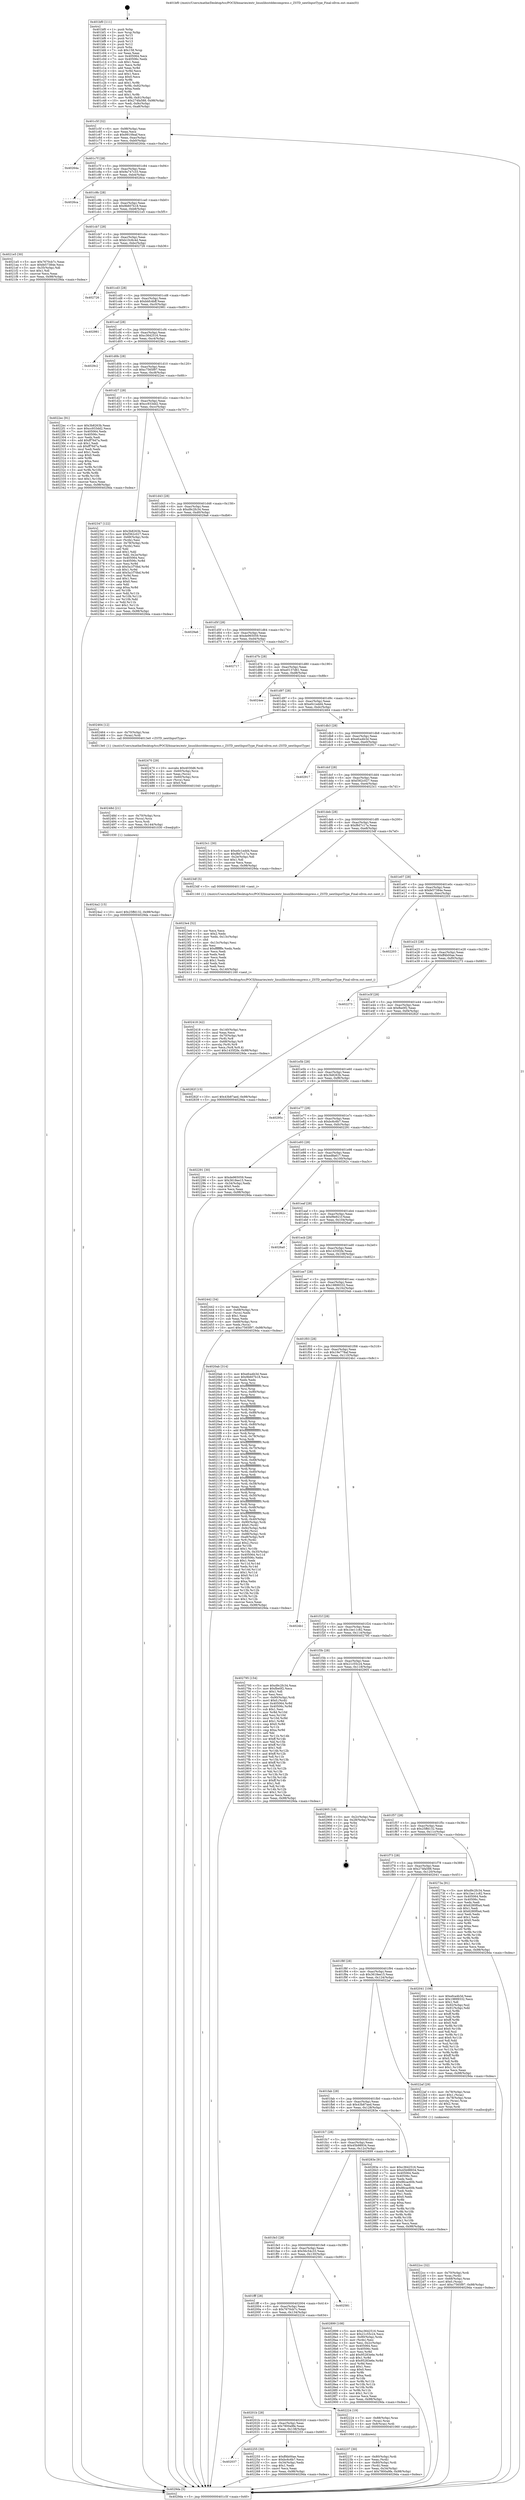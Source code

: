 digraph "0x401bf0" {
  label = "0x401bf0 (/mnt/c/Users/mathe/Desktop/tcc/POCII/binaries/extr_linuxlibzstddecompress.c_ZSTD_nextInputType_Final-ollvm.out::main(0))"
  labelloc = "t"
  node[shape=record]

  Entry [label="",width=0.3,height=0.3,shape=circle,fillcolor=black,style=filled]
  "0x401c5f" [label="{
     0x401c5f [32]\l
     | [instrs]\l
     &nbsp;&nbsp;0x401c5f \<+6\>: mov -0x98(%rbp),%eax\l
     &nbsp;&nbsp;0x401c65 \<+2\>: mov %eax,%ecx\l
     &nbsp;&nbsp;0x401c67 \<+6\>: sub $0x9910feaf,%ecx\l
     &nbsp;&nbsp;0x401c6d \<+6\>: mov %eax,-0xac(%rbp)\l
     &nbsp;&nbsp;0x401c73 \<+6\>: mov %ecx,-0xb0(%rbp)\l
     &nbsp;&nbsp;0x401c79 \<+6\>: je 000000000040264a \<main+0xa5a\>\l
  }"]
  "0x40264a" [label="{
     0x40264a\l
  }", style=dashed]
  "0x401c7f" [label="{
     0x401c7f [28]\l
     | [instrs]\l
     &nbsp;&nbsp;0x401c7f \<+5\>: jmp 0000000000401c84 \<main+0x94\>\l
     &nbsp;&nbsp;0x401c84 \<+6\>: mov -0xac(%rbp),%eax\l
     &nbsp;&nbsp;0x401c8a \<+5\>: sub $0x9a747c33,%eax\l
     &nbsp;&nbsp;0x401c8f \<+6\>: mov %eax,-0xb4(%rbp)\l
     &nbsp;&nbsp;0x401c95 \<+6\>: je 00000000004026ca \<main+0xada\>\l
  }"]
  Exit [label="",width=0.3,height=0.3,shape=circle,fillcolor=black,style=filled,peripheries=2]
  "0x4026ca" [label="{
     0x4026ca\l
  }", style=dashed]
  "0x401c9b" [label="{
     0x401c9b [28]\l
     | [instrs]\l
     &nbsp;&nbsp;0x401c9b \<+5\>: jmp 0000000000401ca0 \<main+0xb0\>\l
     &nbsp;&nbsp;0x401ca0 \<+6\>: mov -0xac(%rbp),%eax\l
     &nbsp;&nbsp;0x401ca6 \<+5\>: sub $0x9b607b18,%eax\l
     &nbsp;&nbsp;0x401cab \<+6\>: mov %eax,-0xb8(%rbp)\l
     &nbsp;&nbsp;0x401cb1 \<+6\>: je 00000000004021e5 \<main+0x5f5\>\l
  }"]
  "0x4024a2" [label="{
     0x4024a2 [15]\l
     | [instrs]\l
     &nbsp;&nbsp;0x4024a2 \<+10\>: movl $0x25ffd132,-0x98(%rbp)\l
     &nbsp;&nbsp;0x4024ac \<+5\>: jmp 00000000004029da \<main+0xdea\>\l
  }"]
  "0x4021e5" [label="{
     0x4021e5 [30]\l
     | [instrs]\l
     &nbsp;&nbsp;0x4021e5 \<+5\>: mov $0x7670cb7c,%eax\l
     &nbsp;&nbsp;0x4021ea \<+5\>: mov $0xfe57384e,%ecx\l
     &nbsp;&nbsp;0x4021ef \<+3\>: mov -0x35(%rbp),%dl\l
     &nbsp;&nbsp;0x4021f2 \<+3\>: test $0x1,%dl\l
     &nbsp;&nbsp;0x4021f5 \<+3\>: cmovne %ecx,%eax\l
     &nbsp;&nbsp;0x4021f8 \<+6\>: mov %eax,-0x98(%rbp)\l
     &nbsp;&nbsp;0x4021fe \<+5\>: jmp 00000000004029da \<main+0xdea\>\l
  }"]
  "0x401cb7" [label="{
     0x401cb7 [28]\l
     | [instrs]\l
     &nbsp;&nbsp;0x401cb7 \<+5\>: jmp 0000000000401cbc \<main+0xcc\>\l
     &nbsp;&nbsp;0x401cbc \<+6\>: mov -0xac(%rbp),%eax\l
     &nbsp;&nbsp;0x401cc2 \<+5\>: sub $0xb10c8c4d,%eax\l
     &nbsp;&nbsp;0x401cc7 \<+6\>: mov %eax,-0xbc(%rbp)\l
     &nbsp;&nbsp;0x401ccd \<+6\>: je 0000000000402726 \<main+0xb36\>\l
  }"]
  "0x40248d" [label="{
     0x40248d [21]\l
     | [instrs]\l
     &nbsp;&nbsp;0x40248d \<+4\>: mov -0x70(%rbp),%rcx\l
     &nbsp;&nbsp;0x402491 \<+3\>: mov (%rcx),%rcx\l
     &nbsp;&nbsp;0x402494 \<+3\>: mov %rcx,%rdi\l
     &nbsp;&nbsp;0x402497 \<+6\>: mov %eax,-0x144(%rbp)\l
     &nbsp;&nbsp;0x40249d \<+5\>: call 0000000000401030 \<free@plt\>\l
     | [calls]\l
     &nbsp;&nbsp;0x401030 \{1\} (unknown)\l
  }"]
  "0x402726" [label="{
     0x402726\l
  }", style=dashed]
  "0x401cd3" [label="{
     0x401cd3 [28]\l
     | [instrs]\l
     &nbsp;&nbsp;0x401cd3 \<+5\>: jmp 0000000000401cd8 \<main+0xe8\>\l
     &nbsp;&nbsp;0x401cd8 \<+6\>: mov -0xac(%rbp),%eax\l
     &nbsp;&nbsp;0x401cde \<+5\>: sub $0xbbfc4bff,%eax\l
     &nbsp;&nbsp;0x401ce3 \<+6\>: mov %eax,-0xc0(%rbp)\l
     &nbsp;&nbsp;0x401ce9 \<+6\>: je 0000000000402981 \<main+0xd91\>\l
  }"]
  "0x402470" [label="{
     0x402470 [29]\l
     | [instrs]\l
     &nbsp;&nbsp;0x402470 \<+10\>: movabs $0x4030d6,%rdi\l
     &nbsp;&nbsp;0x40247a \<+4\>: mov -0x60(%rbp),%rcx\l
     &nbsp;&nbsp;0x40247e \<+2\>: mov %eax,(%rcx)\l
     &nbsp;&nbsp;0x402480 \<+4\>: mov -0x60(%rbp),%rcx\l
     &nbsp;&nbsp;0x402484 \<+2\>: mov (%rcx),%esi\l
     &nbsp;&nbsp;0x402486 \<+2\>: mov $0x0,%al\l
     &nbsp;&nbsp;0x402488 \<+5\>: call 0000000000401040 \<printf@plt\>\l
     | [calls]\l
     &nbsp;&nbsp;0x401040 \{1\} (unknown)\l
  }"]
  "0x402981" [label="{
     0x402981\l
  }", style=dashed]
  "0x401cef" [label="{
     0x401cef [28]\l
     | [instrs]\l
     &nbsp;&nbsp;0x401cef \<+5\>: jmp 0000000000401cf4 \<main+0x104\>\l
     &nbsp;&nbsp;0x401cf4 \<+6\>: mov -0xac(%rbp),%eax\l
     &nbsp;&nbsp;0x401cfa \<+5\>: sub $0xc3642516,%eax\l
     &nbsp;&nbsp;0x401cff \<+6\>: mov %eax,-0xc4(%rbp)\l
     &nbsp;&nbsp;0x401d05 \<+6\>: je 00000000004029c2 \<main+0xdd2\>\l
  }"]
  "0x402418" [label="{
     0x402418 [42]\l
     | [instrs]\l
     &nbsp;&nbsp;0x402418 \<+6\>: mov -0x140(%rbp),%ecx\l
     &nbsp;&nbsp;0x40241e \<+3\>: imul %eax,%ecx\l
     &nbsp;&nbsp;0x402421 \<+4\>: mov -0x70(%rbp),%r8\l
     &nbsp;&nbsp;0x402425 \<+3\>: mov (%r8),%r8\l
     &nbsp;&nbsp;0x402428 \<+4\>: mov -0x68(%rbp),%r9\l
     &nbsp;&nbsp;0x40242c \<+3\>: movslq (%r9),%r9\l
     &nbsp;&nbsp;0x40242f \<+4\>: mov %ecx,(%r8,%r9,4)\l
     &nbsp;&nbsp;0x402433 \<+10\>: movl $0x1435f2fe,-0x98(%rbp)\l
     &nbsp;&nbsp;0x40243d \<+5\>: jmp 00000000004029da \<main+0xdea\>\l
  }"]
  "0x4029c2" [label="{
     0x4029c2\l
  }", style=dashed]
  "0x401d0b" [label="{
     0x401d0b [28]\l
     | [instrs]\l
     &nbsp;&nbsp;0x401d0b \<+5\>: jmp 0000000000401d10 \<main+0x120\>\l
     &nbsp;&nbsp;0x401d10 \<+6\>: mov -0xac(%rbp),%eax\l
     &nbsp;&nbsp;0x401d16 \<+5\>: sub $0xc7565f97,%eax\l
     &nbsp;&nbsp;0x401d1b \<+6\>: mov %eax,-0xc8(%rbp)\l
     &nbsp;&nbsp;0x401d21 \<+6\>: je 00000000004022ec \<main+0x6fc\>\l
  }"]
  "0x4023e4" [label="{
     0x4023e4 [52]\l
     | [instrs]\l
     &nbsp;&nbsp;0x4023e4 \<+2\>: xor %ecx,%ecx\l
     &nbsp;&nbsp;0x4023e6 \<+5\>: mov $0x2,%edx\l
     &nbsp;&nbsp;0x4023eb \<+6\>: mov %edx,-0x13c(%rbp)\l
     &nbsp;&nbsp;0x4023f1 \<+1\>: cltd\l
     &nbsp;&nbsp;0x4023f2 \<+6\>: mov -0x13c(%rbp),%esi\l
     &nbsp;&nbsp;0x4023f8 \<+2\>: idiv %esi\l
     &nbsp;&nbsp;0x4023fa \<+6\>: imul $0xfffffffe,%edx,%edx\l
     &nbsp;&nbsp;0x402400 \<+2\>: mov %ecx,%edi\l
     &nbsp;&nbsp;0x402402 \<+2\>: sub %edx,%edi\l
     &nbsp;&nbsp;0x402404 \<+2\>: mov %ecx,%edx\l
     &nbsp;&nbsp;0x402406 \<+3\>: sub $0x1,%edx\l
     &nbsp;&nbsp;0x402409 \<+2\>: add %edx,%edi\l
     &nbsp;&nbsp;0x40240b \<+2\>: sub %edi,%ecx\l
     &nbsp;&nbsp;0x40240d \<+6\>: mov %ecx,-0x140(%rbp)\l
     &nbsp;&nbsp;0x402413 \<+5\>: call 0000000000401160 \<next_i\>\l
     | [calls]\l
     &nbsp;&nbsp;0x401160 \{1\} (/mnt/c/Users/mathe/Desktop/tcc/POCII/binaries/extr_linuxlibzstddecompress.c_ZSTD_nextInputType_Final-ollvm.out::next_i)\l
  }"]
  "0x4022ec" [label="{
     0x4022ec [91]\l
     | [instrs]\l
     &nbsp;&nbsp;0x4022ec \<+5\>: mov $0x3b8263b,%eax\l
     &nbsp;&nbsp;0x4022f1 \<+5\>: mov $0xcc933dd2,%ecx\l
     &nbsp;&nbsp;0x4022f6 \<+7\>: mov 0x405064,%edx\l
     &nbsp;&nbsp;0x4022fd \<+7\>: mov 0x40506c,%esi\l
     &nbsp;&nbsp;0x402304 \<+2\>: mov %edx,%edi\l
     &nbsp;&nbsp;0x402306 \<+6\>: add $0xff76d7a,%edi\l
     &nbsp;&nbsp;0x40230c \<+3\>: sub $0x1,%edi\l
     &nbsp;&nbsp;0x40230f \<+6\>: sub $0xff76d7a,%edi\l
     &nbsp;&nbsp;0x402315 \<+3\>: imul %edi,%edx\l
     &nbsp;&nbsp;0x402318 \<+3\>: and $0x1,%edx\l
     &nbsp;&nbsp;0x40231b \<+3\>: cmp $0x0,%edx\l
     &nbsp;&nbsp;0x40231e \<+4\>: sete %r8b\l
     &nbsp;&nbsp;0x402322 \<+3\>: cmp $0xa,%esi\l
     &nbsp;&nbsp;0x402325 \<+4\>: setl %r9b\l
     &nbsp;&nbsp;0x402329 \<+3\>: mov %r8b,%r10b\l
     &nbsp;&nbsp;0x40232c \<+3\>: and %r9b,%r10b\l
     &nbsp;&nbsp;0x40232f \<+3\>: xor %r9b,%r8b\l
     &nbsp;&nbsp;0x402332 \<+3\>: or %r8b,%r10b\l
     &nbsp;&nbsp;0x402335 \<+4\>: test $0x1,%r10b\l
     &nbsp;&nbsp;0x402339 \<+3\>: cmovne %ecx,%eax\l
     &nbsp;&nbsp;0x40233c \<+6\>: mov %eax,-0x98(%rbp)\l
     &nbsp;&nbsp;0x402342 \<+5\>: jmp 00000000004029da \<main+0xdea\>\l
  }"]
  "0x401d27" [label="{
     0x401d27 [28]\l
     | [instrs]\l
     &nbsp;&nbsp;0x401d27 \<+5\>: jmp 0000000000401d2c \<main+0x13c\>\l
     &nbsp;&nbsp;0x401d2c \<+6\>: mov -0xac(%rbp),%eax\l
     &nbsp;&nbsp;0x401d32 \<+5\>: sub $0xcc933dd2,%eax\l
     &nbsp;&nbsp;0x401d37 \<+6\>: mov %eax,-0xcc(%rbp)\l
     &nbsp;&nbsp;0x401d3d \<+6\>: je 0000000000402347 \<main+0x757\>\l
  }"]
  "0x4022cc" [label="{
     0x4022cc [32]\l
     | [instrs]\l
     &nbsp;&nbsp;0x4022cc \<+4\>: mov -0x70(%rbp),%rdi\l
     &nbsp;&nbsp;0x4022d0 \<+3\>: mov %rax,(%rdi)\l
     &nbsp;&nbsp;0x4022d3 \<+4\>: mov -0x68(%rbp),%rax\l
     &nbsp;&nbsp;0x4022d7 \<+6\>: movl $0x0,(%rax)\l
     &nbsp;&nbsp;0x4022dd \<+10\>: movl $0xc7565f97,-0x98(%rbp)\l
     &nbsp;&nbsp;0x4022e7 \<+5\>: jmp 00000000004029da \<main+0xdea\>\l
  }"]
  "0x402347" [label="{
     0x402347 [122]\l
     | [instrs]\l
     &nbsp;&nbsp;0x402347 \<+5\>: mov $0x3b8263b,%eax\l
     &nbsp;&nbsp;0x40234c \<+5\>: mov $0xf362c027,%ecx\l
     &nbsp;&nbsp;0x402351 \<+4\>: mov -0x68(%rbp),%rdx\l
     &nbsp;&nbsp;0x402355 \<+2\>: mov (%rdx),%esi\l
     &nbsp;&nbsp;0x402357 \<+4\>: mov -0x78(%rbp),%rdx\l
     &nbsp;&nbsp;0x40235b \<+2\>: cmp (%rdx),%esi\l
     &nbsp;&nbsp;0x40235d \<+4\>: setl %dil\l
     &nbsp;&nbsp;0x402361 \<+4\>: and $0x1,%dil\l
     &nbsp;&nbsp;0x402365 \<+4\>: mov %dil,-0x2e(%rbp)\l
     &nbsp;&nbsp;0x402369 \<+7\>: mov 0x405064,%esi\l
     &nbsp;&nbsp;0x402370 \<+8\>: mov 0x40506c,%r8d\l
     &nbsp;&nbsp;0x402378 \<+3\>: mov %esi,%r9d\l
     &nbsp;&nbsp;0x40237b \<+7\>: sub $0x5a1f70bd,%r9d\l
     &nbsp;&nbsp;0x402382 \<+4\>: sub $0x1,%r9d\l
     &nbsp;&nbsp;0x402386 \<+7\>: add $0x5a1f70bd,%r9d\l
     &nbsp;&nbsp;0x40238d \<+4\>: imul %r9d,%esi\l
     &nbsp;&nbsp;0x402391 \<+3\>: and $0x1,%esi\l
     &nbsp;&nbsp;0x402394 \<+3\>: cmp $0x0,%esi\l
     &nbsp;&nbsp;0x402397 \<+4\>: sete %dil\l
     &nbsp;&nbsp;0x40239b \<+4\>: cmp $0xa,%r8d\l
     &nbsp;&nbsp;0x40239f \<+4\>: setl %r10b\l
     &nbsp;&nbsp;0x4023a3 \<+3\>: mov %dil,%r11b\l
     &nbsp;&nbsp;0x4023a6 \<+3\>: and %r10b,%r11b\l
     &nbsp;&nbsp;0x4023a9 \<+3\>: xor %r10b,%dil\l
     &nbsp;&nbsp;0x4023ac \<+3\>: or %dil,%r11b\l
     &nbsp;&nbsp;0x4023af \<+4\>: test $0x1,%r11b\l
     &nbsp;&nbsp;0x4023b3 \<+3\>: cmovne %ecx,%eax\l
     &nbsp;&nbsp;0x4023b6 \<+6\>: mov %eax,-0x98(%rbp)\l
     &nbsp;&nbsp;0x4023bc \<+5\>: jmp 00000000004029da \<main+0xdea\>\l
  }"]
  "0x401d43" [label="{
     0x401d43 [28]\l
     | [instrs]\l
     &nbsp;&nbsp;0x401d43 \<+5\>: jmp 0000000000401d48 \<main+0x158\>\l
     &nbsp;&nbsp;0x401d48 \<+6\>: mov -0xac(%rbp),%eax\l
     &nbsp;&nbsp;0x401d4e \<+5\>: sub $0xd9c2fc34,%eax\l
     &nbsp;&nbsp;0x401d53 \<+6\>: mov %eax,-0xd0(%rbp)\l
     &nbsp;&nbsp;0x401d59 \<+6\>: je 00000000004029a6 \<main+0xdb6\>\l
  }"]
  "0x402037" [label="{
     0x402037\l
  }", style=dashed]
  "0x4029a6" [label="{
     0x4029a6\l
  }", style=dashed]
  "0x401d5f" [label="{
     0x401d5f [28]\l
     | [instrs]\l
     &nbsp;&nbsp;0x401d5f \<+5\>: jmp 0000000000401d64 \<main+0x174\>\l
     &nbsp;&nbsp;0x401d64 \<+6\>: mov -0xac(%rbp),%eax\l
     &nbsp;&nbsp;0x401d6a \<+5\>: sub $0xde965059,%eax\l
     &nbsp;&nbsp;0x401d6f \<+6\>: mov %eax,-0xd4(%rbp)\l
     &nbsp;&nbsp;0x401d75 \<+6\>: je 0000000000402717 \<main+0xb27\>\l
  }"]
  "0x402255" [label="{
     0x402255 [30]\l
     | [instrs]\l
     &nbsp;&nbsp;0x402255 \<+5\>: mov $0xff4b00ae,%eax\l
     &nbsp;&nbsp;0x40225a \<+5\>: mov $0xbc6c6b7,%ecx\l
     &nbsp;&nbsp;0x40225f \<+3\>: mov -0x34(%rbp),%edx\l
     &nbsp;&nbsp;0x402262 \<+3\>: cmp $0x1,%edx\l
     &nbsp;&nbsp;0x402265 \<+3\>: cmovl %ecx,%eax\l
     &nbsp;&nbsp;0x402268 \<+6\>: mov %eax,-0x98(%rbp)\l
     &nbsp;&nbsp;0x40226e \<+5\>: jmp 00000000004029da \<main+0xdea\>\l
  }"]
  "0x402717" [label="{
     0x402717\l
  }", style=dashed]
  "0x401d7b" [label="{
     0x401d7b [28]\l
     | [instrs]\l
     &nbsp;&nbsp;0x401d7b \<+5\>: jmp 0000000000401d80 \<main+0x190\>\l
     &nbsp;&nbsp;0x401d80 \<+6\>: mov -0xac(%rbp),%eax\l
     &nbsp;&nbsp;0x401d86 \<+5\>: sub $0xe0137d61,%eax\l
     &nbsp;&nbsp;0x401d8b \<+6\>: mov %eax,-0xd8(%rbp)\l
     &nbsp;&nbsp;0x401d91 \<+6\>: je 00000000004024ee \<main+0x8fe\>\l
  }"]
  "0x402237" [label="{
     0x402237 [30]\l
     | [instrs]\l
     &nbsp;&nbsp;0x402237 \<+4\>: mov -0x80(%rbp),%rdi\l
     &nbsp;&nbsp;0x40223b \<+2\>: mov %eax,(%rdi)\l
     &nbsp;&nbsp;0x40223d \<+4\>: mov -0x80(%rbp),%rdi\l
     &nbsp;&nbsp;0x402241 \<+2\>: mov (%rdi),%eax\l
     &nbsp;&nbsp;0x402243 \<+3\>: mov %eax,-0x34(%rbp)\l
     &nbsp;&nbsp;0x402246 \<+10\>: movl $0x7800a9fe,-0x98(%rbp)\l
     &nbsp;&nbsp;0x402250 \<+5\>: jmp 00000000004029da \<main+0xdea\>\l
  }"]
  "0x4024ee" [label="{
     0x4024ee\l
  }", style=dashed]
  "0x401d97" [label="{
     0x401d97 [28]\l
     | [instrs]\l
     &nbsp;&nbsp;0x401d97 \<+5\>: jmp 0000000000401d9c \<main+0x1ac\>\l
     &nbsp;&nbsp;0x401d9c \<+6\>: mov -0xac(%rbp),%eax\l
     &nbsp;&nbsp;0x401da2 \<+5\>: sub $0xe0c1edd4,%eax\l
     &nbsp;&nbsp;0x401da7 \<+6\>: mov %eax,-0xdc(%rbp)\l
     &nbsp;&nbsp;0x401dad \<+6\>: je 0000000000402464 \<main+0x874\>\l
  }"]
  "0x40201b" [label="{
     0x40201b [28]\l
     | [instrs]\l
     &nbsp;&nbsp;0x40201b \<+5\>: jmp 0000000000402020 \<main+0x430\>\l
     &nbsp;&nbsp;0x402020 \<+6\>: mov -0xac(%rbp),%eax\l
     &nbsp;&nbsp;0x402026 \<+5\>: sub $0x7800a9fe,%eax\l
     &nbsp;&nbsp;0x40202b \<+6\>: mov %eax,-0x138(%rbp)\l
     &nbsp;&nbsp;0x402031 \<+6\>: je 0000000000402255 \<main+0x665\>\l
  }"]
  "0x402464" [label="{
     0x402464 [12]\l
     | [instrs]\l
     &nbsp;&nbsp;0x402464 \<+4\>: mov -0x70(%rbp),%rax\l
     &nbsp;&nbsp;0x402468 \<+3\>: mov (%rax),%rdi\l
     &nbsp;&nbsp;0x40246b \<+5\>: call 00000000004013e0 \<ZSTD_nextInputType\>\l
     | [calls]\l
     &nbsp;&nbsp;0x4013e0 \{1\} (/mnt/c/Users/mathe/Desktop/tcc/POCII/binaries/extr_linuxlibzstddecompress.c_ZSTD_nextInputType_Final-ollvm.out::ZSTD_nextInputType)\l
  }"]
  "0x401db3" [label="{
     0x401db3 [28]\l
     | [instrs]\l
     &nbsp;&nbsp;0x401db3 \<+5\>: jmp 0000000000401db8 \<main+0x1c8\>\l
     &nbsp;&nbsp;0x401db8 \<+6\>: mov -0xac(%rbp),%eax\l
     &nbsp;&nbsp;0x401dbe \<+5\>: sub $0xefca4b3d,%eax\l
     &nbsp;&nbsp;0x401dc3 \<+6\>: mov %eax,-0xe0(%rbp)\l
     &nbsp;&nbsp;0x401dc9 \<+6\>: je 0000000000402917 \<main+0xd27\>\l
  }"]
  "0x402224" [label="{
     0x402224 [19]\l
     | [instrs]\l
     &nbsp;&nbsp;0x402224 \<+7\>: mov -0x88(%rbp),%rax\l
     &nbsp;&nbsp;0x40222b \<+3\>: mov (%rax),%rax\l
     &nbsp;&nbsp;0x40222e \<+4\>: mov 0x8(%rax),%rdi\l
     &nbsp;&nbsp;0x402232 \<+5\>: call 0000000000401060 \<atoi@plt\>\l
     | [calls]\l
     &nbsp;&nbsp;0x401060 \{1\} (unknown)\l
  }"]
  "0x402917" [label="{
     0x402917\l
  }", style=dashed]
  "0x401dcf" [label="{
     0x401dcf [28]\l
     | [instrs]\l
     &nbsp;&nbsp;0x401dcf \<+5\>: jmp 0000000000401dd4 \<main+0x1e4\>\l
     &nbsp;&nbsp;0x401dd4 \<+6\>: mov -0xac(%rbp),%eax\l
     &nbsp;&nbsp;0x401dda \<+5\>: sub $0xf362c027,%eax\l
     &nbsp;&nbsp;0x401ddf \<+6\>: mov %eax,-0xe4(%rbp)\l
     &nbsp;&nbsp;0x401de5 \<+6\>: je 00000000004023c1 \<main+0x7d1\>\l
  }"]
  "0x401fff" [label="{
     0x401fff [28]\l
     | [instrs]\l
     &nbsp;&nbsp;0x401fff \<+5\>: jmp 0000000000402004 \<main+0x414\>\l
     &nbsp;&nbsp;0x402004 \<+6\>: mov -0xac(%rbp),%eax\l
     &nbsp;&nbsp;0x40200a \<+5\>: sub $0x7670cb7c,%eax\l
     &nbsp;&nbsp;0x40200f \<+6\>: mov %eax,-0x134(%rbp)\l
     &nbsp;&nbsp;0x402015 \<+6\>: je 0000000000402224 \<main+0x634\>\l
  }"]
  "0x4023c1" [label="{
     0x4023c1 [30]\l
     | [instrs]\l
     &nbsp;&nbsp;0x4023c1 \<+5\>: mov $0xe0c1edd4,%eax\l
     &nbsp;&nbsp;0x4023c6 \<+5\>: mov $0xf8d7c17a,%ecx\l
     &nbsp;&nbsp;0x4023cb \<+3\>: mov -0x2e(%rbp),%dl\l
     &nbsp;&nbsp;0x4023ce \<+3\>: test $0x1,%dl\l
     &nbsp;&nbsp;0x4023d1 \<+3\>: cmovne %ecx,%eax\l
     &nbsp;&nbsp;0x4023d4 \<+6\>: mov %eax,-0x98(%rbp)\l
     &nbsp;&nbsp;0x4023da \<+5\>: jmp 00000000004029da \<main+0xdea\>\l
  }"]
  "0x401deb" [label="{
     0x401deb [28]\l
     | [instrs]\l
     &nbsp;&nbsp;0x401deb \<+5\>: jmp 0000000000401df0 \<main+0x200\>\l
     &nbsp;&nbsp;0x401df0 \<+6\>: mov -0xac(%rbp),%eax\l
     &nbsp;&nbsp;0x401df6 \<+5\>: sub $0xf8d7c17a,%eax\l
     &nbsp;&nbsp;0x401dfb \<+6\>: mov %eax,-0xe8(%rbp)\l
     &nbsp;&nbsp;0x401e01 \<+6\>: je 00000000004023df \<main+0x7ef\>\l
  }"]
  "0x402581" [label="{
     0x402581\l
  }", style=dashed]
  "0x4023df" [label="{
     0x4023df [5]\l
     | [instrs]\l
     &nbsp;&nbsp;0x4023df \<+5\>: call 0000000000401160 \<next_i\>\l
     | [calls]\l
     &nbsp;&nbsp;0x401160 \{1\} (/mnt/c/Users/mathe/Desktop/tcc/POCII/binaries/extr_linuxlibzstddecompress.c_ZSTD_nextInputType_Final-ollvm.out::next_i)\l
  }"]
  "0x401e07" [label="{
     0x401e07 [28]\l
     | [instrs]\l
     &nbsp;&nbsp;0x401e07 \<+5\>: jmp 0000000000401e0c \<main+0x21c\>\l
     &nbsp;&nbsp;0x401e0c \<+6\>: mov -0xac(%rbp),%eax\l
     &nbsp;&nbsp;0x401e12 \<+5\>: sub $0xfe57384e,%eax\l
     &nbsp;&nbsp;0x401e17 \<+6\>: mov %eax,-0xec(%rbp)\l
     &nbsp;&nbsp;0x401e1d \<+6\>: je 0000000000402203 \<main+0x613\>\l
  }"]
  "0x401fe3" [label="{
     0x401fe3 [28]\l
     | [instrs]\l
     &nbsp;&nbsp;0x401fe3 \<+5\>: jmp 0000000000401fe8 \<main+0x3f8\>\l
     &nbsp;&nbsp;0x401fe8 \<+6\>: mov -0xac(%rbp),%eax\l
     &nbsp;&nbsp;0x401fee \<+5\>: sub $0x56c54c33,%eax\l
     &nbsp;&nbsp;0x401ff3 \<+6\>: mov %eax,-0x130(%rbp)\l
     &nbsp;&nbsp;0x401ff9 \<+6\>: je 0000000000402581 \<main+0x991\>\l
  }"]
  "0x402203" [label="{
     0x402203\l
  }", style=dashed]
  "0x401e23" [label="{
     0x401e23 [28]\l
     | [instrs]\l
     &nbsp;&nbsp;0x401e23 \<+5\>: jmp 0000000000401e28 \<main+0x238\>\l
     &nbsp;&nbsp;0x401e28 \<+6\>: mov -0xac(%rbp),%eax\l
     &nbsp;&nbsp;0x401e2e \<+5\>: sub $0xff4b00ae,%eax\l
     &nbsp;&nbsp;0x401e33 \<+6\>: mov %eax,-0xf0(%rbp)\l
     &nbsp;&nbsp;0x401e39 \<+6\>: je 0000000000402273 \<main+0x683\>\l
  }"]
  "0x402899" [label="{
     0x402899 [108]\l
     | [instrs]\l
     &nbsp;&nbsp;0x402899 \<+5\>: mov $0xc3642516,%eax\l
     &nbsp;&nbsp;0x40289e \<+5\>: mov $0x21c55c24,%ecx\l
     &nbsp;&nbsp;0x4028a3 \<+7\>: mov -0x90(%rbp),%rdx\l
     &nbsp;&nbsp;0x4028aa \<+2\>: mov (%rdx),%esi\l
     &nbsp;&nbsp;0x4028ac \<+3\>: mov %esi,-0x2c(%rbp)\l
     &nbsp;&nbsp;0x4028af \<+7\>: mov 0x405064,%esi\l
     &nbsp;&nbsp;0x4028b6 \<+7\>: mov 0x40506c,%edi\l
     &nbsp;&nbsp;0x4028bd \<+3\>: mov %esi,%r8d\l
     &nbsp;&nbsp;0x4028c0 \<+7\>: add $0x95283e6e,%r8d\l
     &nbsp;&nbsp;0x4028c7 \<+4\>: sub $0x1,%r8d\l
     &nbsp;&nbsp;0x4028cb \<+7\>: sub $0x95283e6e,%r8d\l
     &nbsp;&nbsp;0x4028d2 \<+4\>: imul %r8d,%esi\l
     &nbsp;&nbsp;0x4028d6 \<+3\>: and $0x1,%esi\l
     &nbsp;&nbsp;0x4028d9 \<+3\>: cmp $0x0,%esi\l
     &nbsp;&nbsp;0x4028dc \<+4\>: sete %r9b\l
     &nbsp;&nbsp;0x4028e0 \<+3\>: cmp $0xa,%edi\l
     &nbsp;&nbsp;0x4028e3 \<+4\>: setl %r10b\l
     &nbsp;&nbsp;0x4028e7 \<+3\>: mov %r9b,%r11b\l
     &nbsp;&nbsp;0x4028ea \<+3\>: and %r10b,%r11b\l
     &nbsp;&nbsp;0x4028ed \<+3\>: xor %r10b,%r9b\l
     &nbsp;&nbsp;0x4028f0 \<+3\>: or %r9b,%r11b\l
     &nbsp;&nbsp;0x4028f3 \<+4\>: test $0x1,%r11b\l
     &nbsp;&nbsp;0x4028f7 \<+3\>: cmovne %ecx,%eax\l
     &nbsp;&nbsp;0x4028fa \<+6\>: mov %eax,-0x98(%rbp)\l
     &nbsp;&nbsp;0x402900 \<+5\>: jmp 00000000004029da \<main+0xdea\>\l
  }"]
  "0x402273" [label="{
     0x402273\l
  }", style=dashed]
  "0x401e3f" [label="{
     0x401e3f [28]\l
     | [instrs]\l
     &nbsp;&nbsp;0x401e3f \<+5\>: jmp 0000000000401e44 \<main+0x254\>\l
     &nbsp;&nbsp;0x401e44 \<+6\>: mov -0xac(%rbp),%eax\l
     &nbsp;&nbsp;0x401e4a \<+5\>: sub $0xfbe0f2,%eax\l
     &nbsp;&nbsp;0x401e4f \<+6\>: mov %eax,-0xf4(%rbp)\l
     &nbsp;&nbsp;0x401e55 \<+6\>: je 000000000040282f \<main+0xc3f\>\l
  }"]
  "0x401fc7" [label="{
     0x401fc7 [28]\l
     | [instrs]\l
     &nbsp;&nbsp;0x401fc7 \<+5\>: jmp 0000000000401fcc \<main+0x3dc\>\l
     &nbsp;&nbsp;0x401fcc \<+6\>: mov -0xac(%rbp),%eax\l
     &nbsp;&nbsp;0x401fd2 \<+5\>: sub $0x45b98934,%eax\l
     &nbsp;&nbsp;0x401fd7 \<+6\>: mov %eax,-0x12c(%rbp)\l
     &nbsp;&nbsp;0x401fdd \<+6\>: je 0000000000402899 \<main+0xca9\>\l
  }"]
  "0x40282f" [label="{
     0x40282f [15]\l
     | [instrs]\l
     &nbsp;&nbsp;0x40282f \<+10\>: movl $0x43b87aed,-0x98(%rbp)\l
     &nbsp;&nbsp;0x402839 \<+5\>: jmp 00000000004029da \<main+0xdea\>\l
  }"]
  "0x401e5b" [label="{
     0x401e5b [28]\l
     | [instrs]\l
     &nbsp;&nbsp;0x401e5b \<+5\>: jmp 0000000000401e60 \<main+0x270\>\l
     &nbsp;&nbsp;0x401e60 \<+6\>: mov -0xac(%rbp),%eax\l
     &nbsp;&nbsp;0x401e66 \<+5\>: sub $0x3b8263b,%eax\l
     &nbsp;&nbsp;0x401e6b \<+6\>: mov %eax,-0xf8(%rbp)\l
     &nbsp;&nbsp;0x401e71 \<+6\>: je 000000000040295c \<main+0xd6c\>\l
  }"]
  "0x40283e" [label="{
     0x40283e [91]\l
     | [instrs]\l
     &nbsp;&nbsp;0x40283e \<+5\>: mov $0xc3642516,%eax\l
     &nbsp;&nbsp;0x402843 \<+5\>: mov $0x45b98934,%ecx\l
     &nbsp;&nbsp;0x402848 \<+7\>: mov 0x405064,%edx\l
     &nbsp;&nbsp;0x40284f \<+7\>: mov 0x40506c,%esi\l
     &nbsp;&nbsp;0x402856 \<+2\>: mov %edx,%edi\l
     &nbsp;&nbsp;0x402858 \<+6\>: add $0x86cac60b,%edi\l
     &nbsp;&nbsp;0x40285e \<+3\>: sub $0x1,%edi\l
     &nbsp;&nbsp;0x402861 \<+6\>: sub $0x86cac60b,%edi\l
     &nbsp;&nbsp;0x402867 \<+3\>: imul %edi,%edx\l
     &nbsp;&nbsp;0x40286a \<+3\>: and $0x1,%edx\l
     &nbsp;&nbsp;0x40286d \<+3\>: cmp $0x0,%edx\l
     &nbsp;&nbsp;0x402870 \<+4\>: sete %r8b\l
     &nbsp;&nbsp;0x402874 \<+3\>: cmp $0xa,%esi\l
     &nbsp;&nbsp;0x402877 \<+4\>: setl %r9b\l
     &nbsp;&nbsp;0x40287b \<+3\>: mov %r8b,%r10b\l
     &nbsp;&nbsp;0x40287e \<+3\>: and %r9b,%r10b\l
     &nbsp;&nbsp;0x402881 \<+3\>: xor %r9b,%r8b\l
     &nbsp;&nbsp;0x402884 \<+3\>: or %r8b,%r10b\l
     &nbsp;&nbsp;0x402887 \<+4\>: test $0x1,%r10b\l
     &nbsp;&nbsp;0x40288b \<+3\>: cmovne %ecx,%eax\l
     &nbsp;&nbsp;0x40288e \<+6\>: mov %eax,-0x98(%rbp)\l
     &nbsp;&nbsp;0x402894 \<+5\>: jmp 00000000004029da \<main+0xdea\>\l
  }"]
  "0x40295c" [label="{
     0x40295c\l
  }", style=dashed]
  "0x401e77" [label="{
     0x401e77 [28]\l
     | [instrs]\l
     &nbsp;&nbsp;0x401e77 \<+5\>: jmp 0000000000401e7c \<main+0x28c\>\l
     &nbsp;&nbsp;0x401e7c \<+6\>: mov -0xac(%rbp),%eax\l
     &nbsp;&nbsp;0x401e82 \<+5\>: sub $0xbc6c6b7,%eax\l
     &nbsp;&nbsp;0x401e87 \<+6\>: mov %eax,-0xfc(%rbp)\l
     &nbsp;&nbsp;0x401e8d \<+6\>: je 0000000000402291 \<main+0x6a1\>\l
  }"]
  "0x401fab" [label="{
     0x401fab [28]\l
     | [instrs]\l
     &nbsp;&nbsp;0x401fab \<+5\>: jmp 0000000000401fb0 \<main+0x3c0\>\l
     &nbsp;&nbsp;0x401fb0 \<+6\>: mov -0xac(%rbp),%eax\l
     &nbsp;&nbsp;0x401fb6 \<+5\>: sub $0x43b87aed,%eax\l
     &nbsp;&nbsp;0x401fbb \<+6\>: mov %eax,-0x128(%rbp)\l
     &nbsp;&nbsp;0x401fc1 \<+6\>: je 000000000040283e \<main+0xc4e\>\l
  }"]
  "0x402291" [label="{
     0x402291 [30]\l
     | [instrs]\l
     &nbsp;&nbsp;0x402291 \<+5\>: mov $0xde965059,%eax\l
     &nbsp;&nbsp;0x402296 \<+5\>: mov $0x3618ee15,%ecx\l
     &nbsp;&nbsp;0x40229b \<+3\>: mov -0x34(%rbp),%edx\l
     &nbsp;&nbsp;0x40229e \<+3\>: cmp $0x0,%edx\l
     &nbsp;&nbsp;0x4022a1 \<+3\>: cmove %ecx,%eax\l
     &nbsp;&nbsp;0x4022a4 \<+6\>: mov %eax,-0x98(%rbp)\l
     &nbsp;&nbsp;0x4022aa \<+5\>: jmp 00000000004029da \<main+0xdea\>\l
  }"]
  "0x401e93" [label="{
     0x401e93 [28]\l
     | [instrs]\l
     &nbsp;&nbsp;0x401e93 \<+5\>: jmp 0000000000401e98 \<main+0x2a8\>\l
     &nbsp;&nbsp;0x401e98 \<+6\>: mov -0xac(%rbp),%eax\l
     &nbsp;&nbsp;0x401e9e \<+5\>: sub $0xed8a617,%eax\l
     &nbsp;&nbsp;0x401ea3 \<+6\>: mov %eax,-0x100(%rbp)\l
     &nbsp;&nbsp;0x401ea9 \<+6\>: je 000000000040262c \<main+0xa3c\>\l
  }"]
  "0x4022af" [label="{
     0x4022af [29]\l
     | [instrs]\l
     &nbsp;&nbsp;0x4022af \<+4\>: mov -0x78(%rbp),%rax\l
     &nbsp;&nbsp;0x4022b3 \<+6\>: movl $0x1,(%rax)\l
     &nbsp;&nbsp;0x4022b9 \<+4\>: mov -0x78(%rbp),%rax\l
     &nbsp;&nbsp;0x4022bd \<+3\>: movslq (%rax),%rax\l
     &nbsp;&nbsp;0x4022c0 \<+4\>: shl $0x2,%rax\l
     &nbsp;&nbsp;0x4022c4 \<+3\>: mov %rax,%rdi\l
     &nbsp;&nbsp;0x4022c7 \<+5\>: call 0000000000401050 \<malloc@plt\>\l
     | [calls]\l
     &nbsp;&nbsp;0x401050 \{1\} (unknown)\l
  }"]
  "0x40262c" [label="{
     0x40262c\l
  }", style=dashed]
  "0x401eaf" [label="{
     0x401eaf [28]\l
     | [instrs]\l
     &nbsp;&nbsp;0x401eaf \<+5\>: jmp 0000000000401eb4 \<main+0x2c4\>\l
     &nbsp;&nbsp;0x401eb4 \<+6\>: mov -0xac(%rbp),%eax\l
     &nbsp;&nbsp;0x401eba \<+5\>: sub $0xf9e921f,%eax\l
     &nbsp;&nbsp;0x401ebf \<+6\>: mov %eax,-0x104(%rbp)\l
     &nbsp;&nbsp;0x401ec5 \<+6\>: je 00000000004026a0 \<main+0xab0\>\l
  }"]
  "0x401bf0" [label="{
     0x401bf0 [111]\l
     | [instrs]\l
     &nbsp;&nbsp;0x401bf0 \<+1\>: push %rbp\l
     &nbsp;&nbsp;0x401bf1 \<+3\>: mov %rsp,%rbp\l
     &nbsp;&nbsp;0x401bf4 \<+2\>: push %r15\l
     &nbsp;&nbsp;0x401bf6 \<+2\>: push %r14\l
     &nbsp;&nbsp;0x401bf8 \<+2\>: push %r13\l
     &nbsp;&nbsp;0x401bfa \<+2\>: push %r12\l
     &nbsp;&nbsp;0x401bfc \<+1\>: push %rbx\l
     &nbsp;&nbsp;0x401bfd \<+7\>: sub $0x158,%rsp\l
     &nbsp;&nbsp;0x401c04 \<+2\>: xor %eax,%eax\l
     &nbsp;&nbsp;0x401c06 \<+7\>: mov 0x405064,%ecx\l
     &nbsp;&nbsp;0x401c0d \<+7\>: mov 0x40506c,%edx\l
     &nbsp;&nbsp;0x401c14 \<+3\>: sub $0x1,%eax\l
     &nbsp;&nbsp;0x401c17 \<+3\>: mov %ecx,%r8d\l
     &nbsp;&nbsp;0x401c1a \<+3\>: add %eax,%r8d\l
     &nbsp;&nbsp;0x401c1d \<+4\>: imul %r8d,%ecx\l
     &nbsp;&nbsp;0x401c21 \<+3\>: and $0x1,%ecx\l
     &nbsp;&nbsp;0x401c24 \<+3\>: cmp $0x0,%ecx\l
     &nbsp;&nbsp;0x401c27 \<+4\>: sete %r9b\l
     &nbsp;&nbsp;0x401c2b \<+4\>: and $0x1,%r9b\l
     &nbsp;&nbsp;0x401c2f \<+7\>: mov %r9b,-0x92(%rbp)\l
     &nbsp;&nbsp;0x401c36 \<+3\>: cmp $0xa,%edx\l
     &nbsp;&nbsp;0x401c39 \<+4\>: setl %r9b\l
     &nbsp;&nbsp;0x401c3d \<+4\>: and $0x1,%r9b\l
     &nbsp;&nbsp;0x401c41 \<+7\>: mov %r9b,-0x91(%rbp)\l
     &nbsp;&nbsp;0x401c48 \<+10\>: movl $0x274fa588,-0x98(%rbp)\l
     &nbsp;&nbsp;0x401c52 \<+6\>: mov %edi,-0x9c(%rbp)\l
     &nbsp;&nbsp;0x401c58 \<+7\>: mov %rsi,-0xa8(%rbp)\l
  }"]
  "0x4026a0" [label="{
     0x4026a0\l
  }", style=dashed]
  "0x401ecb" [label="{
     0x401ecb [28]\l
     | [instrs]\l
     &nbsp;&nbsp;0x401ecb \<+5\>: jmp 0000000000401ed0 \<main+0x2e0\>\l
     &nbsp;&nbsp;0x401ed0 \<+6\>: mov -0xac(%rbp),%eax\l
     &nbsp;&nbsp;0x401ed6 \<+5\>: sub $0x1435f2fe,%eax\l
     &nbsp;&nbsp;0x401edb \<+6\>: mov %eax,-0x108(%rbp)\l
     &nbsp;&nbsp;0x401ee1 \<+6\>: je 0000000000402442 \<main+0x852\>\l
  }"]
  "0x4029da" [label="{
     0x4029da [5]\l
     | [instrs]\l
     &nbsp;&nbsp;0x4029da \<+5\>: jmp 0000000000401c5f \<main+0x6f\>\l
  }"]
  "0x402442" [label="{
     0x402442 [34]\l
     | [instrs]\l
     &nbsp;&nbsp;0x402442 \<+2\>: xor %eax,%eax\l
     &nbsp;&nbsp;0x402444 \<+4\>: mov -0x68(%rbp),%rcx\l
     &nbsp;&nbsp;0x402448 \<+2\>: mov (%rcx),%edx\l
     &nbsp;&nbsp;0x40244a \<+3\>: sub $0x1,%eax\l
     &nbsp;&nbsp;0x40244d \<+2\>: sub %eax,%edx\l
     &nbsp;&nbsp;0x40244f \<+4\>: mov -0x68(%rbp),%rcx\l
     &nbsp;&nbsp;0x402453 \<+2\>: mov %edx,(%rcx)\l
     &nbsp;&nbsp;0x402455 \<+10\>: movl $0xc7565f97,-0x98(%rbp)\l
     &nbsp;&nbsp;0x40245f \<+5\>: jmp 00000000004029da \<main+0xdea\>\l
  }"]
  "0x401ee7" [label="{
     0x401ee7 [28]\l
     | [instrs]\l
     &nbsp;&nbsp;0x401ee7 \<+5\>: jmp 0000000000401eec \<main+0x2fc\>\l
     &nbsp;&nbsp;0x401eec \<+6\>: mov -0xac(%rbp),%eax\l
     &nbsp;&nbsp;0x401ef2 \<+5\>: sub $0x19899332,%eax\l
     &nbsp;&nbsp;0x401ef7 \<+6\>: mov %eax,-0x10c(%rbp)\l
     &nbsp;&nbsp;0x401efd \<+6\>: je 00000000004020ab \<main+0x4bb\>\l
  }"]
  "0x401f8f" [label="{
     0x401f8f [28]\l
     | [instrs]\l
     &nbsp;&nbsp;0x401f8f \<+5\>: jmp 0000000000401f94 \<main+0x3a4\>\l
     &nbsp;&nbsp;0x401f94 \<+6\>: mov -0xac(%rbp),%eax\l
     &nbsp;&nbsp;0x401f9a \<+5\>: sub $0x3618ee15,%eax\l
     &nbsp;&nbsp;0x401f9f \<+6\>: mov %eax,-0x124(%rbp)\l
     &nbsp;&nbsp;0x401fa5 \<+6\>: je 00000000004022af \<main+0x6bf\>\l
  }"]
  "0x4020ab" [label="{
     0x4020ab [314]\l
     | [instrs]\l
     &nbsp;&nbsp;0x4020ab \<+5\>: mov $0xefca4b3d,%eax\l
     &nbsp;&nbsp;0x4020b0 \<+5\>: mov $0x9b607b18,%ecx\l
     &nbsp;&nbsp;0x4020b5 \<+2\>: xor %edx,%edx\l
     &nbsp;&nbsp;0x4020b7 \<+3\>: mov %rsp,%rsi\l
     &nbsp;&nbsp;0x4020ba \<+4\>: add $0xfffffffffffffff0,%rsi\l
     &nbsp;&nbsp;0x4020be \<+3\>: mov %rsi,%rsp\l
     &nbsp;&nbsp;0x4020c1 \<+7\>: mov %rsi,-0x90(%rbp)\l
     &nbsp;&nbsp;0x4020c8 \<+3\>: mov %rsp,%rsi\l
     &nbsp;&nbsp;0x4020cb \<+4\>: add $0xfffffffffffffff0,%rsi\l
     &nbsp;&nbsp;0x4020cf \<+3\>: mov %rsi,%rsp\l
     &nbsp;&nbsp;0x4020d2 \<+3\>: mov %rsp,%rdi\l
     &nbsp;&nbsp;0x4020d5 \<+4\>: add $0xfffffffffffffff0,%rdi\l
     &nbsp;&nbsp;0x4020d9 \<+3\>: mov %rdi,%rsp\l
     &nbsp;&nbsp;0x4020dc \<+7\>: mov %rdi,-0x88(%rbp)\l
     &nbsp;&nbsp;0x4020e3 \<+3\>: mov %rsp,%rdi\l
     &nbsp;&nbsp;0x4020e6 \<+4\>: add $0xfffffffffffffff0,%rdi\l
     &nbsp;&nbsp;0x4020ea \<+3\>: mov %rdi,%rsp\l
     &nbsp;&nbsp;0x4020ed \<+4\>: mov %rdi,-0x80(%rbp)\l
     &nbsp;&nbsp;0x4020f1 \<+3\>: mov %rsp,%rdi\l
     &nbsp;&nbsp;0x4020f4 \<+4\>: add $0xfffffffffffffff0,%rdi\l
     &nbsp;&nbsp;0x4020f8 \<+3\>: mov %rdi,%rsp\l
     &nbsp;&nbsp;0x4020fb \<+4\>: mov %rdi,-0x78(%rbp)\l
     &nbsp;&nbsp;0x4020ff \<+3\>: mov %rsp,%rdi\l
     &nbsp;&nbsp;0x402102 \<+4\>: add $0xfffffffffffffff0,%rdi\l
     &nbsp;&nbsp;0x402106 \<+3\>: mov %rdi,%rsp\l
     &nbsp;&nbsp;0x402109 \<+4\>: mov %rdi,-0x70(%rbp)\l
     &nbsp;&nbsp;0x40210d \<+3\>: mov %rsp,%rdi\l
     &nbsp;&nbsp;0x402110 \<+4\>: add $0xfffffffffffffff0,%rdi\l
     &nbsp;&nbsp;0x402114 \<+3\>: mov %rdi,%rsp\l
     &nbsp;&nbsp;0x402117 \<+4\>: mov %rdi,-0x68(%rbp)\l
     &nbsp;&nbsp;0x40211b \<+3\>: mov %rsp,%rdi\l
     &nbsp;&nbsp;0x40211e \<+4\>: add $0xfffffffffffffff0,%rdi\l
     &nbsp;&nbsp;0x402122 \<+3\>: mov %rdi,%rsp\l
     &nbsp;&nbsp;0x402125 \<+4\>: mov %rdi,-0x60(%rbp)\l
     &nbsp;&nbsp;0x402129 \<+3\>: mov %rsp,%rdi\l
     &nbsp;&nbsp;0x40212c \<+4\>: add $0xfffffffffffffff0,%rdi\l
     &nbsp;&nbsp;0x402130 \<+3\>: mov %rdi,%rsp\l
     &nbsp;&nbsp;0x402133 \<+4\>: mov %rdi,-0x58(%rbp)\l
     &nbsp;&nbsp;0x402137 \<+3\>: mov %rsp,%rdi\l
     &nbsp;&nbsp;0x40213a \<+4\>: add $0xfffffffffffffff0,%rdi\l
     &nbsp;&nbsp;0x40213e \<+3\>: mov %rdi,%rsp\l
     &nbsp;&nbsp;0x402141 \<+4\>: mov %rdi,-0x50(%rbp)\l
     &nbsp;&nbsp;0x402145 \<+3\>: mov %rsp,%rdi\l
     &nbsp;&nbsp;0x402148 \<+4\>: add $0xfffffffffffffff0,%rdi\l
     &nbsp;&nbsp;0x40214c \<+3\>: mov %rdi,%rsp\l
     &nbsp;&nbsp;0x40214f \<+4\>: mov %rdi,-0x48(%rbp)\l
     &nbsp;&nbsp;0x402153 \<+3\>: mov %rsp,%rdi\l
     &nbsp;&nbsp;0x402156 \<+4\>: add $0xfffffffffffffff0,%rdi\l
     &nbsp;&nbsp;0x40215a \<+3\>: mov %rdi,%rsp\l
     &nbsp;&nbsp;0x40215d \<+4\>: mov %rdi,-0x40(%rbp)\l
     &nbsp;&nbsp;0x402161 \<+7\>: mov -0x90(%rbp),%rdi\l
     &nbsp;&nbsp;0x402168 \<+6\>: movl $0x0,(%rdi)\l
     &nbsp;&nbsp;0x40216e \<+7\>: mov -0x9c(%rbp),%r8d\l
     &nbsp;&nbsp;0x402175 \<+3\>: mov %r8d,(%rsi)\l
     &nbsp;&nbsp;0x402178 \<+7\>: mov -0x88(%rbp),%rdi\l
     &nbsp;&nbsp;0x40217f \<+7\>: mov -0xa8(%rbp),%r9\l
     &nbsp;&nbsp;0x402186 \<+3\>: mov %r9,(%rdi)\l
     &nbsp;&nbsp;0x402189 \<+3\>: cmpl $0x2,(%rsi)\l
     &nbsp;&nbsp;0x40218c \<+4\>: setne %r10b\l
     &nbsp;&nbsp;0x402190 \<+4\>: and $0x1,%r10b\l
     &nbsp;&nbsp;0x402194 \<+4\>: mov %r10b,-0x35(%rbp)\l
     &nbsp;&nbsp;0x402198 \<+8\>: mov 0x405064,%r11d\l
     &nbsp;&nbsp;0x4021a0 \<+7\>: mov 0x40506c,%ebx\l
     &nbsp;&nbsp;0x4021a7 \<+3\>: sub $0x1,%edx\l
     &nbsp;&nbsp;0x4021aa \<+3\>: mov %r11d,%r14d\l
     &nbsp;&nbsp;0x4021ad \<+3\>: add %edx,%r14d\l
     &nbsp;&nbsp;0x4021b0 \<+4\>: imul %r14d,%r11d\l
     &nbsp;&nbsp;0x4021b4 \<+4\>: and $0x1,%r11d\l
     &nbsp;&nbsp;0x4021b8 \<+4\>: cmp $0x0,%r11d\l
     &nbsp;&nbsp;0x4021bc \<+4\>: sete %r10b\l
     &nbsp;&nbsp;0x4021c0 \<+3\>: cmp $0xa,%ebx\l
     &nbsp;&nbsp;0x4021c3 \<+4\>: setl %r15b\l
     &nbsp;&nbsp;0x4021c7 \<+3\>: mov %r10b,%r12b\l
     &nbsp;&nbsp;0x4021ca \<+3\>: and %r15b,%r12b\l
     &nbsp;&nbsp;0x4021cd \<+3\>: xor %r15b,%r10b\l
     &nbsp;&nbsp;0x4021d0 \<+3\>: or %r10b,%r12b\l
     &nbsp;&nbsp;0x4021d3 \<+4\>: test $0x1,%r12b\l
     &nbsp;&nbsp;0x4021d7 \<+3\>: cmovne %ecx,%eax\l
     &nbsp;&nbsp;0x4021da \<+6\>: mov %eax,-0x98(%rbp)\l
     &nbsp;&nbsp;0x4021e0 \<+5\>: jmp 00000000004029da \<main+0xdea\>\l
  }"]
  "0x401f03" [label="{
     0x401f03 [28]\l
     | [instrs]\l
     &nbsp;&nbsp;0x401f03 \<+5\>: jmp 0000000000401f08 \<main+0x318\>\l
     &nbsp;&nbsp;0x401f08 \<+6\>: mov -0xac(%rbp),%eax\l
     &nbsp;&nbsp;0x401f0e \<+5\>: sub $0x19e778af,%eax\l
     &nbsp;&nbsp;0x401f13 \<+6\>: mov %eax,-0x110(%rbp)\l
     &nbsp;&nbsp;0x401f19 \<+6\>: je 00000000004024b1 \<main+0x8c1\>\l
  }"]
  "0x402041" [label="{
     0x402041 [106]\l
     | [instrs]\l
     &nbsp;&nbsp;0x402041 \<+5\>: mov $0xefca4b3d,%eax\l
     &nbsp;&nbsp;0x402046 \<+5\>: mov $0x19899332,%ecx\l
     &nbsp;&nbsp;0x40204b \<+2\>: mov $0x1,%dl\l
     &nbsp;&nbsp;0x40204d \<+7\>: mov -0x92(%rbp),%sil\l
     &nbsp;&nbsp;0x402054 \<+7\>: mov -0x91(%rbp),%dil\l
     &nbsp;&nbsp;0x40205b \<+3\>: mov %sil,%r8b\l
     &nbsp;&nbsp;0x40205e \<+4\>: xor $0xff,%r8b\l
     &nbsp;&nbsp;0x402062 \<+3\>: mov %dil,%r9b\l
     &nbsp;&nbsp;0x402065 \<+4\>: xor $0xff,%r9b\l
     &nbsp;&nbsp;0x402069 \<+3\>: xor $0x0,%dl\l
     &nbsp;&nbsp;0x40206c \<+3\>: mov %r8b,%r10b\l
     &nbsp;&nbsp;0x40206f \<+4\>: and $0x0,%r10b\l
     &nbsp;&nbsp;0x402073 \<+3\>: and %dl,%sil\l
     &nbsp;&nbsp;0x402076 \<+3\>: mov %r9b,%r11b\l
     &nbsp;&nbsp;0x402079 \<+4\>: and $0x0,%r11b\l
     &nbsp;&nbsp;0x40207d \<+3\>: and %dl,%dil\l
     &nbsp;&nbsp;0x402080 \<+3\>: or %sil,%r10b\l
     &nbsp;&nbsp;0x402083 \<+3\>: or %dil,%r11b\l
     &nbsp;&nbsp;0x402086 \<+3\>: xor %r11b,%r10b\l
     &nbsp;&nbsp;0x402089 \<+3\>: or %r9b,%r8b\l
     &nbsp;&nbsp;0x40208c \<+4\>: xor $0xff,%r8b\l
     &nbsp;&nbsp;0x402090 \<+3\>: or $0x0,%dl\l
     &nbsp;&nbsp;0x402093 \<+3\>: and %dl,%r8b\l
     &nbsp;&nbsp;0x402096 \<+3\>: or %r8b,%r10b\l
     &nbsp;&nbsp;0x402099 \<+4\>: test $0x1,%r10b\l
     &nbsp;&nbsp;0x40209d \<+3\>: cmovne %ecx,%eax\l
     &nbsp;&nbsp;0x4020a0 \<+6\>: mov %eax,-0x98(%rbp)\l
     &nbsp;&nbsp;0x4020a6 \<+5\>: jmp 00000000004029da \<main+0xdea\>\l
  }"]
  "0x4024b1" [label="{
     0x4024b1\l
  }", style=dashed]
  "0x401f1f" [label="{
     0x401f1f [28]\l
     | [instrs]\l
     &nbsp;&nbsp;0x401f1f \<+5\>: jmp 0000000000401f24 \<main+0x334\>\l
     &nbsp;&nbsp;0x401f24 \<+6\>: mov -0xac(%rbp),%eax\l
     &nbsp;&nbsp;0x401f2a \<+5\>: sub $0x1be11c82,%eax\l
     &nbsp;&nbsp;0x401f2f \<+6\>: mov %eax,-0x114(%rbp)\l
     &nbsp;&nbsp;0x401f35 \<+6\>: je 0000000000402795 \<main+0xba5\>\l
  }"]
  "0x401f73" [label="{
     0x401f73 [28]\l
     | [instrs]\l
     &nbsp;&nbsp;0x401f73 \<+5\>: jmp 0000000000401f78 \<main+0x388\>\l
     &nbsp;&nbsp;0x401f78 \<+6\>: mov -0xac(%rbp),%eax\l
     &nbsp;&nbsp;0x401f7e \<+5\>: sub $0x274fa588,%eax\l
     &nbsp;&nbsp;0x401f83 \<+6\>: mov %eax,-0x120(%rbp)\l
     &nbsp;&nbsp;0x401f89 \<+6\>: je 0000000000402041 \<main+0x451\>\l
  }"]
  "0x402795" [label="{
     0x402795 [154]\l
     | [instrs]\l
     &nbsp;&nbsp;0x402795 \<+5\>: mov $0xd9c2fc34,%eax\l
     &nbsp;&nbsp;0x40279a \<+5\>: mov $0xfbe0f2,%ecx\l
     &nbsp;&nbsp;0x40279f \<+2\>: mov $0x1,%dl\l
     &nbsp;&nbsp;0x4027a1 \<+2\>: xor %esi,%esi\l
     &nbsp;&nbsp;0x4027a3 \<+7\>: mov -0x90(%rbp),%rdi\l
     &nbsp;&nbsp;0x4027aa \<+6\>: movl $0x0,(%rdi)\l
     &nbsp;&nbsp;0x4027b0 \<+8\>: mov 0x405064,%r8d\l
     &nbsp;&nbsp;0x4027b8 \<+8\>: mov 0x40506c,%r9d\l
     &nbsp;&nbsp;0x4027c0 \<+3\>: sub $0x1,%esi\l
     &nbsp;&nbsp;0x4027c3 \<+3\>: mov %r8d,%r10d\l
     &nbsp;&nbsp;0x4027c6 \<+3\>: add %esi,%r10d\l
     &nbsp;&nbsp;0x4027c9 \<+4\>: imul %r10d,%r8d\l
     &nbsp;&nbsp;0x4027cd \<+4\>: and $0x1,%r8d\l
     &nbsp;&nbsp;0x4027d1 \<+4\>: cmp $0x0,%r8d\l
     &nbsp;&nbsp;0x4027d5 \<+4\>: sete %r11b\l
     &nbsp;&nbsp;0x4027d9 \<+4\>: cmp $0xa,%r9d\l
     &nbsp;&nbsp;0x4027dd \<+3\>: setl %bl\l
     &nbsp;&nbsp;0x4027e0 \<+3\>: mov %r11b,%r14b\l
     &nbsp;&nbsp;0x4027e3 \<+4\>: xor $0xff,%r14b\l
     &nbsp;&nbsp;0x4027e7 \<+3\>: mov %bl,%r15b\l
     &nbsp;&nbsp;0x4027ea \<+4\>: xor $0xff,%r15b\l
     &nbsp;&nbsp;0x4027ee \<+3\>: xor $0x1,%dl\l
     &nbsp;&nbsp;0x4027f1 \<+3\>: mov %r14b,%r12b\l
     &nbsp;&nbsp;0x4027f4 \<+4\>: and $0xff,%r12b\l
     &nbsp;&nbsp;0x4027f8 \<+3\>: and %dl,%r11b\l
     &nbsp;&nbsp;0x4027fb \<+3\>: mov %r15b,%r13b\l
     &nbsp;&nbsp;0x4027fe \<+4\>: and $0xff,%r13b\l
     &nbsp;&nbsp;0x402802 \<+2\>: and %dl,%bl\l
     &nbsp;&nbsp;0x402804 \<+3\>: or %r11b,%r12b\l
     &nbsp;&nbsp;0x402807 \<+3\>: or %bl,%r13b\l
     &nbsp;&nbsp;0x40280a \<+3\>: xor %r13b,%r12b\l
     &nbsp;&nbsp;0x40280d \<+3\>: or %r15b,%r14b\l
     &nbsp;&nbsp;0x402810 \<+4\>: xor $0xff,%r14b\l
     &nbsp;&nbsp;0x402814 \<+3\>: or $0x1,%dl\l
     &nbsp;&nbsp;0x402817 \<+3\>: and %dl,%r14b\l
     &nbsp;&nbsp;0x40281a \<+3\>: or %r14b,%r12b\l
     &nbsp;&nbsp;0x40281d \<+4\>: test $0x1,%r12b\l
     &nbsp;&nbsp;0x402821 \<+3\>: cmovne %ecx,%eax\l
     &nbsp;&nbsp;0x402824 \<+6\>: mov %eax,-0x98(%rbp)\l
     &nbsp;&nbsp;0x40282a \<+5\>: jmp 00000000004029da \<main+0xdea\>\l
  }"]
  "0x401f3b" [label="{
     0x401f3b [28]\l
     | [instrs]\l
     &nbsp;&nbsp;0x401f3b \<+5\>: jmp 0000000000401f40 \<main+0x350\>\l
     &nbsp;&nbsp;0x401f40 \<+6\>: mov -0xac(%rbp),%eax\l
     &nbsp;&nbsp;0x401f46 \<+5\>: sub $0x21c55c24,%eax\l
     &nbsp;&nbsp;0x401f4b \<+6\>: mov %eax,-0x118(%rbp)\l
     &nbsp;&nbsp;0x401f51 \<+6\>: je 0000000000402905 \<main+0xd15\>\l
  }"]
  "0x40273a" [label="{
     0x40273a [91]\l
     | [instrs]\l
     &nbsp;&nbsp;0x40273a \<+5\>: mov $0xd9c2fc34,%eax\l
     &nbsp;&nbsp;0x40273f \<+5\>: mov $0x1be11c82,%ecx\l
     &nbsp;&nbsp;0x402744 \<+7\>: mov 0x405064,%edx\l
     &nbsp;&nbsp;0x40274b \<+7\>: mov 0x40506c,%esi\l
     &nbsp;&nbsp;0x402752 \<+2\>: mov %edx,%edi\l
     &nbsp;&nbsp;0x402754 \<+6\>: add $0x6280f0a4,%edi\l
     &nbsp;&nbsp;0x40275a \<+3\>: sub $0x1,%edi\l
     &nbsp;&nbsp;0x40275d \<+6\>: sub $0x6280f0a4,%edi\l
     &nbsp;&nbsp;0x402763 \<+3\>: imul %edi,%edx\l
     &nbsp;&nbsp;0x402766 \<+3\>: and $0x1,%edx\l
     &nbsp;&nbsp;0x402769 \<+3\>: cmp $0x0,%edx\l
     &nbsp;&nbsp;0x40276c \<+4\>: sete %r8b\l
     &nbsp;&nbsp;0x402770 \<+3\>: cmp $0xa,%esi\l
     &nbsp;&nbsp;0x402773 \<+4\>: setl %r9b\l
     &nbsp;&nbsp;0x402777 \<+3\>: mov %r8b,%r10b\l
     &nbsp;&nbsp;0x40277a \<+3\>: and %r9b,%r10b\l
     &nbsp;&nbsp;0x40277d \<+3\>: xor %r9b,%r8b\l
     &nbsp;&nbsp;0x402780 \<+3\>: or %r8b,%r10b\l
     &nbsp;&nbsp;0x402783 \<+4\>: test $0x1,%r10b\l
     &nbsp;&nbsp;0x402787 \<+3\>: cmovne %ecx,%eax\l
     &nbsp;&nbsp;0x40278a \<+6\>: mov %eax,-0x98(%rbp)\l
     &nbsp;&nbsp;0x402790 \<+5\>: jmp 00000000004029da \<main+0xdea\>\l
  }"]
  "0x402905" [label="{
     0x402905 [18]\l
     | [instrs]\l
     &nbsp;&nbsp;0x402905 \<+3\>: mov -0x2c(%rbp),%eax\l
     &nbsp;&nbsp;0x402908 \<+4\>: lea -0x28(%rbp),%rsp\l
     &nbsp;&nbsp;0x40290c \<+1\>: pop %rbx\l
     &nbsp;&nbsp;0x40290d \<+2\>: pop %r12\l
     &nbsp;&nbsp;0x40290f \<+2\>: pop %r13\l
     &nbsp;&nbsp;0x402911 \<+2\>: pop %r14\l
     &nbsp;&nbsp;0x402913 \<+2\>: pop %r15\l
     &nbsp;&nbsp;0x402915 \<+1\>: pop %rbp\l
     &nbsp;&nbsp;0x402916 \<+1\>: ret\l
  }"]
  "0x401f57" [label="{
     0x401f57 [28]\l
     | [instrs]\l
     &nbsp;&nbsp;0x401f57 \<+5\>: jmp 0000000000401f5c \<main+0x36c\>\l
     &nbsp;&nbsp;0x401f5c \<+6\>: mov -0xac(%rbp),%eax\l
     &nbsp;&nbsp;0x401f62 \<+5\>: sub $0x25ffd132,%eax\l
     &nbsp;&nbsp;0x401f67 \<+6\>: mov %eax,-0x11c(%rbp)\l
     &nbsp;&nbsp;0x401f6d \<+6\>: je 000000000040273a \<main+0xb4a\>\l
  }"]
  Entry -> "0x401bf0" [label=" 1"]
  "0x401c5f" -> "0x40264a" [label=" 0"]
  "0x401c5f" -> "0x401c7f" [label=" 22"]
  "0x402905" -> Exit [label=" 1"]
  "0x401c7f" -> "0x4026ca" [label=" 0"]
  "0x401c7f" -> "0x401c9b" [label=" 22"]
  "0x402899" -> "0x4029da" [label=" 1"]
  "0x401c9b" -> "0x4021e5" [label=" 1"]
  "0x401c9b" -> "0x401cb7" [label=" 21"]
  "0x40283e" -> "0x4029da" [label=" 1"]
  "0x401cb7" -> "0x402726" [label=" 0"]
  "0x401cb7" -> "0x401cd3" [label=" 21"]
  "0x40282f" -> "0x4029da" [label=" 1"]
  "0x401cd3" -> "0x402981" [label=" 0"]
  "0x401cd3" -> "0x401cef" [label=" 21"]
  "0x402795" -> "0x4029da" [label=" 1"]
  "0x401cef" -> "0x4029c2" [label=" 0"]
  "0x401cef" -> "0x401d0b" [label=" 21"]
  "0x40273a" -> "0x4029da" [label=" 1"]
  "0x401d0b" -> "0x4022ec" [label=" 2"]
  "0x401d0b" -> "0x401d27" [label=" 19"]
  "0x4024a2" -> "0x4029da" [label=" 1"]
  "0x401d27" -> "0x402347" [label=" 2"]
  "0x401d27" -> "0x401d43" [label=" 17"]
  "0x40248d" -> "0x4024a2" [label=" 1"]
  "0x401d43" -> "0x4029a6" [label=" 0"]
  "0x401d43" -> "0x401d5f" [label=" 17"]
  "0x402470" -> "0x40248d" [label=" 1"]
  "0x401d5f" -> "0x402717" [label=" 0"]
  "0x401d5f" -> "0x401d7b" [label=" 17"]
  "0x402464" -> "0x402470" [label=" 1"]
  "0x401d7b" -> "0x4024ee" [label=" 0"]
  "0x401d7b" -> "0x401d97" [label=" 17"]
  "0x402418" -> "0x4029da" [label=" 1"]
  "0x401d97" -> "0x402464" [label=" 1"]
  "0x401d97" -> "0x401db3" [label=" 16"]
  "0x4023e4" -> "0x402418" [label=" 1"]
  "0x401db3" -> "0x402917" [label=" 0"]
  "0x401db3" -> "0x401dcf" [label=" 16"]
  "0x4023df" -> "0x4023e4" [label=" 1"]
  "0x401dcf" -> "0x4023c1" [label=" 2"]
  "0x401dcf" -> "0x401deb" [label=" 14"]
  "0x402347" -> "0x4029da" [label=" 2"]
  "0x401deb" -> "0x4023df" [label=" 1"]
  "0x401deb" -> "0x401e07" [label=" 13"]
  "0x4022ec" -> "0x4029da" [label=" 2"]
  "0x401e07" -> "0x402203" [label=" 0"]
  "0x401e07" -> "0x401e23" [label=" 13"]
  "0x4022af" -> "0x4022cc" [label=" 1"]
  "0x401e23" -> "0x402273" [label=" 0"]
  "0x401e23" -> "0x401e3f" [label=" 13"]
  "0x402291" -> "0x4029da" [label=" 1"]
  "0x401e3f" -> "0x40282f" [label=" 1"]
  "0x401e3f" -> "0x401e5b" [label=" 12"]
  "0x40201b" -> "0x402037" [label=" 0"]
  "0x401e5b" -> "0x40295c" [label=" 0"]
  "0x401e5b" -> "0x401e77" [label=" 12"]
  "0x40201b" -> "0x402255" [label=" 1"]
  "0x401e77" -> "0x402291" [label=" 1"]
  "0x401e77" -> "0x401e93" [label=" 11"]
  "0x402237" -> "0x4029da" [label=" 1"]
  "0x401e93" -> "0x40262c" [label=" 0"]
  "0x401e93" -> "0x401eaf" [label=" 11"]
  "0x402224" -> "0x402237" [label=" 1"]
  "0x401eaf" -> "0x4026a0" [label=" 0"]
  "0x401eaf" -> "0x401ecb" [label=" 11"]
  "0x4023c1" -> "0x4029da" [label=" 2"]
  "0x401ecb" -> "0x402442" [label=" 1"]
  "0x401ecb" -> "0x401ee7" [label=" 10"]
  "0x401fe3" -> "0x401fff" [label=" 2"]
  "0x401ee7" -> "0x4020ab" [label=" 1"]
  "0x401ee7" -> "0x401f03" [label=" 9"]
  "0x401fe3" -> "0x402581" [label=" 0"]
  "0x401f03" -> "0x4024b1" [label=" 0"]
  "0x401f03" -> "0x401f1f" [label=" 9"]
  "0x4022cc" -> "0x4029da" [label=" 1"]
  "0x401f1f" -> "0x402795" [label=" 1"]
  "0x401f1f" -> "0x401f3b" [label=" 8"]
  "0x401fc7" -> "0x402899" [label=" 1"]
  "0x401f3b" -> "0x402905" [label=" 1"]
  "0x401f3b" -> "0x401f57" [label=" 7"]
  "0x402255" -> "0x4029da" [label=" 1"]
  "0x401f57" -> "0x40273a" [label=" 1"]
  "0x401f57" -> "0x401f73" [label=" 6"]
  "0x401fc7" -> "0x401fe3" [label=" 2"]
  "0x401f73" -> "0x402041" [label=" 1"]
  "0x401f73" -> "0x401f8f" [label=" 5"]
  "0x402041" -> "0x4029da" [label=" 1"]
  "0x401bf0" -> "0x401c5f" [label=" 1"]
  "0x4029da" -> "0x401c5f" [label=" 21"]
  "0x401fff" -> "0x402224" [label=" 1"]
  "0x4020ab" -> "0x4029da" [label=" 1"]
  "0x4021e5" -> "0x4029da" [label=" 1"]
  "0x401fff" -> "0x40201b" [label=" 1"]
  "0x401f8f" -> "0x4022af" [label=" 1"]
  "0x401f8f" -> "0x401fab" [label=" 4"]
  "0x402442" -> "0x4029da" [label=" 1"]
  "0x401fab" -> "0x40283e" [label=" 1"]
  "0x401fab" -> "0x401fc7" [label=" 3"]
}
